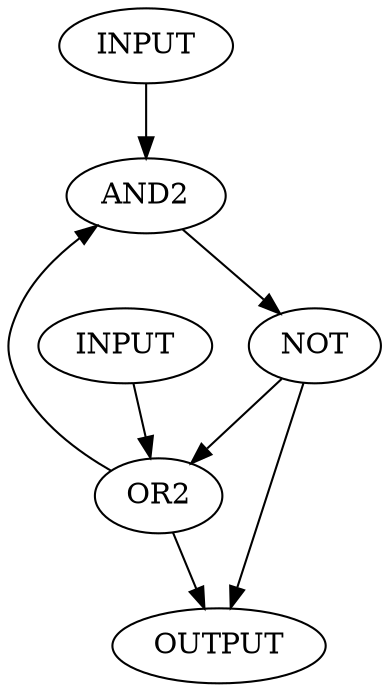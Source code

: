 
digraph test {

I1 [label = "INPUT"];
I2 [label = "INPUT"];

MY_AND [label = "AND2" ];
MY_NOT [label = "NOT" ];
MY_OR [label = "OR2" ];

O [label = "OUTPUT"];

I1 -> MY_AND -> MY_NOT;
MY_OR -> MY_AND;
I2-> MY_OR -> O;

MY_NOT -> O;

MY_NOT-> MY_OR;


}
